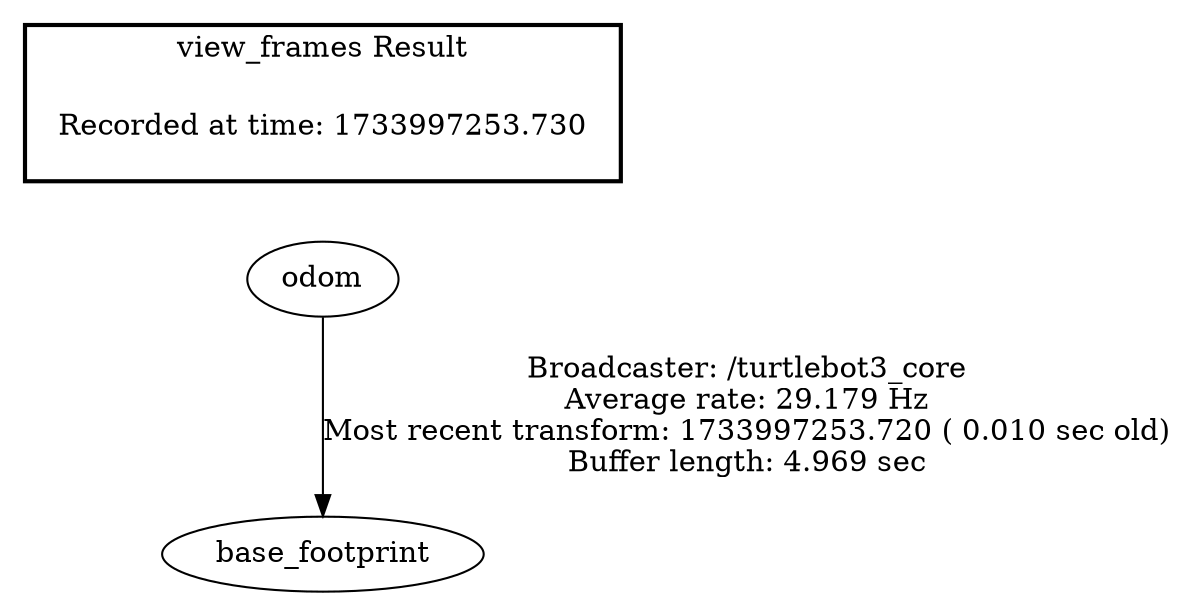 digraph G {
"odom" -> "base_footprint"[label="Broadcaster: /turtlebot3_core\nAverage rate: 29.179 Hz\nMost recent transform: 1733997253.720 ( 0.010 sec old)\nBuffer length: 4.969 sec\n"];
edge [style=invis];
 subgraph cluster_legend { style=bold; color=black; label ="view_frames Result";
"Recorded at time: 1733997253.730"[ shape=plaintext ] ;
 }->"odom";
}
